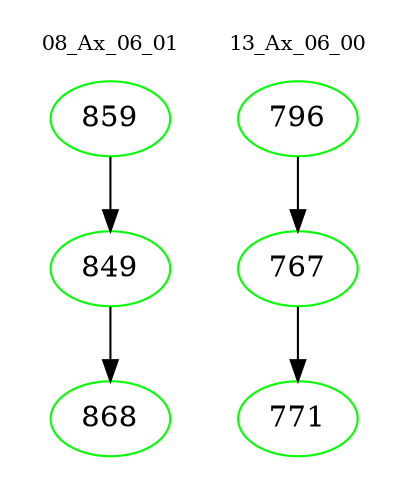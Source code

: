 digraph{
subgraph cluster_0 {
color = white
label = "08_Ax_06_01";
fontsize=10;
T0_859 [label="859", color="green"]
T0_859 -> T0_849 [color="black"]
T0_849 [label="849", color="green"]
T0_849 -> T0_868 [color="black"]
T0_868 [label="868", color="green"]
}
subgraph cluster_1 {
color = white
label = "13_Ax_06_00";
fontsize=10;
T1_796 [label="796", color="green"]
T1_796 -> T1_767 [color="black"]
T1_767 [label="767", color="green"]
T1_767 -> T1_771 [color="black"]
T1_771 [label="771", color="green"]
}
}
